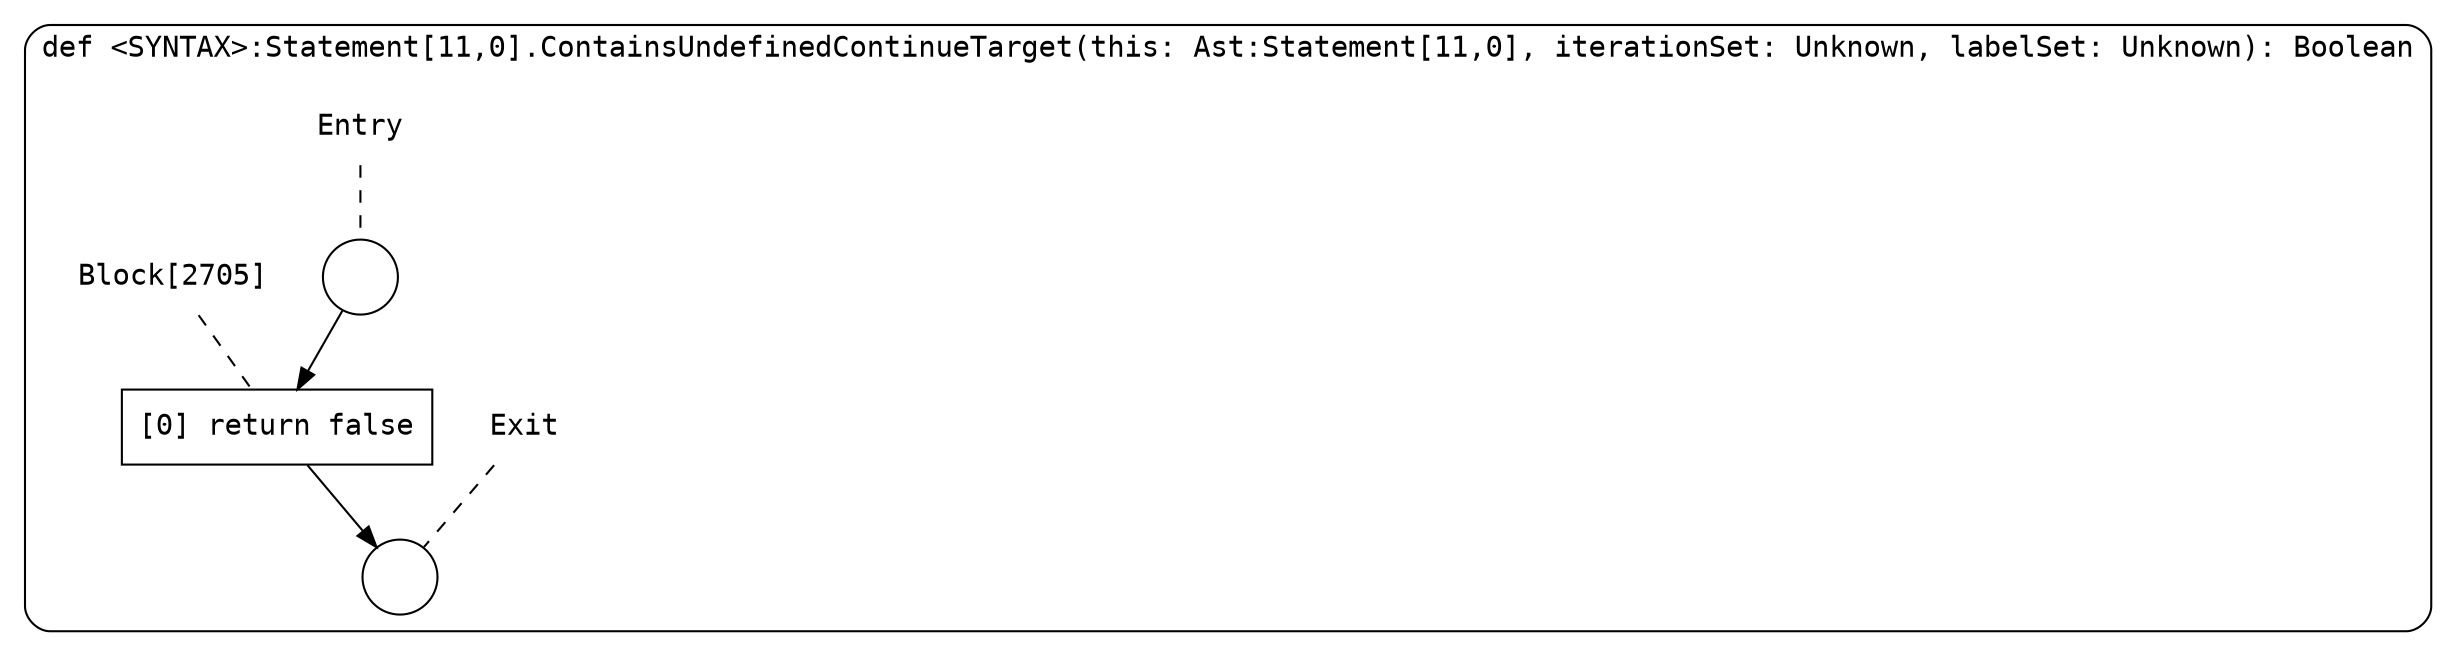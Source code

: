 digraph {
  graph [fontname = "Consolas"]
  node [fontname = "Consolas"]
  edge [fontname = "Consolas"]
  subgraph cluster609 {
    label = "def <SYNTAX>:Statement[11,0].ContainsUndefinedContinueTarget(this: Ast:Statement[11,0], iterationSet: Unknown, labelSet: Unknown): Boolean"
    style = rounded
    cluster609_entry_name [shape=none, label=<<font color="black">Entry</font>>]
    cluster609_entry_name -> cluster609_entry [arrowhead=none, color="black", style=dashed]
    cluster609_entry [shape=circle label=" " color="black" fillcolor="white" style=filled]
    cluster609_entry -> node2705 [color="black"]
    cluster609_exit_name [shape=none, label=<<font color="black">Exit</font>>]
    cluster609_exit_name -> cluster609_exit [arrowhead=none, color="black", style=dashed]
    cluster609_exit [shape=circle label=" " color="black" fillcolor="white" style=filled]
    node2705_name [shape=none, label=<<font color="black">Block[2705]</font>>]
    node2705_name -> node2705 [arrowhead=none, color="black", style=dashed]
    node2705 [shape=box, label=<<font color="black">[0] return false<BR ALIGN="LEFT"/></font>> color="black" fillcolor="white", style=filled]
    node2705 -> cluster609_exit [color="black"]
  }
}